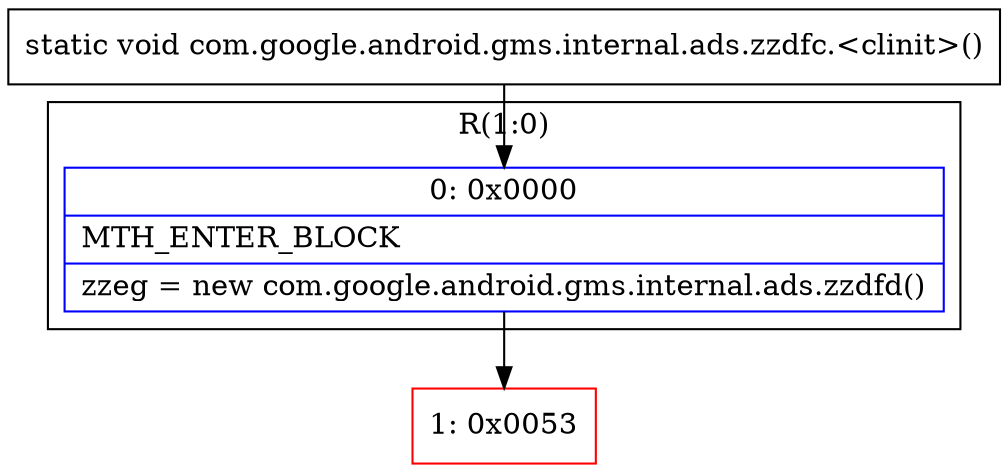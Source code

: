 digraph "CFG forcom.google.android.gms.internal.ads.zzdfc.\<clinit\>()V" {
subgraph cluster_Region_234159187 {
label = "R(1:0)";
node [shape=record,color=blue];
Node_0 [shape=record,label="{0\:\ 0x0000|MTH_ENTER_BLOCK\l|zzeg = new com.google.android.gms.internal.ads.zzdfd()\l}"];
}
Node_1 [shape=record,color=red,label="{1\:\ 0x0053}"];
MethodNode[shape=record,label="{static void com.google.android.gms.internal.ads.zzdfc.\<clinit\>() }"];
MethodNode -> Node_0;
Node_0 -> Node_1;
}

